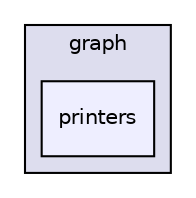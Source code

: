digraph "arm_compute/graph/printers" {
  compound=true
  node [ fontsize="10", fontname="Helvetica"];
  edge [ labelfontsize="10", labelfontname="Helvetica"];
  subgraph clusterdir_99ae3712d1eecd2a93fc4d38b59a99ba {
    graph [ bgcolor="#ddddee", pencolor="black", label="graph" fontname="Helvetica", fontsize="10", URL="dir_99ae3712d1eecd2a93fc4d38b59a99ba.xhtml"]
  dir_6013eaf2dfd46ef85ec5f8d403ae0adb [shape=box, label="printers", style="filled", fillcolor="#eeeeff", pencolor="black", URL="dir_6013eaf2dfd46ef85ec5f8d403ae0adb.xhtml"];
  }
}
